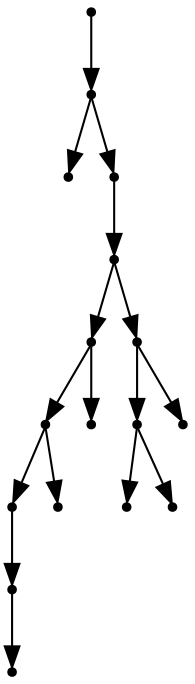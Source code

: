 digraph {
  16 [shape=point];
  15 [shape=point];
  0 [shape=point];
  14 [shape=point];
  13 [shape=point];
  7 [shape=point];
  5 [shape=point];
  3 [shape=point];
  2 [shape=point];
  1 [shape=point];
  4 [shape=point];
  6 [shape=point];
  12 [shape=point];
  10 [shape=point];
  8 [shape=point];
  9 [shape=point];
  11 [shape=point];
16 -> 15;
15 -> 0;
15 -> 14;
14 -> 13;
13 -> 7;
7 -> 5;
5 -> 3;
3 -> 2;
2 -> 1;
5 -> 4;
7 -> 6;
13 -> 12;
12 -> 10;
10 -> 8;
10 -> 9;
12 -> 11;
}
